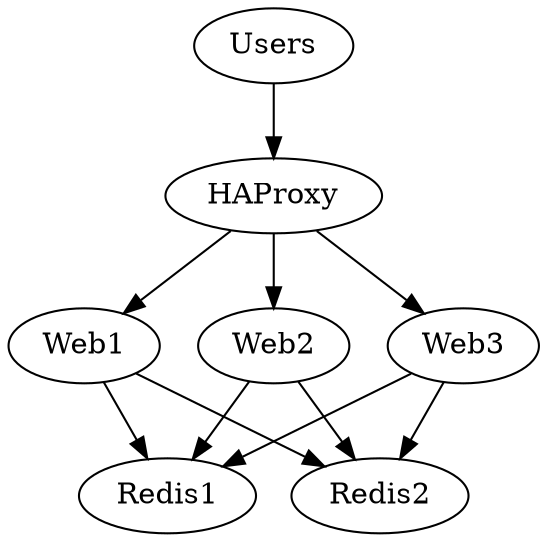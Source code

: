 digraph Architecture {
  Users -> HAProxy;
  HAProxy -> Web1;
  HAProxy -> Web2;
  HAProxy -> Web3;
  Web1 -> Redis1;
  Web1 -> Redis2;
  Web2 -> Redis1;
  Web2 -> Redis2;
  Web3 -> Redis1;
  Web3 -> Redis2;
}
